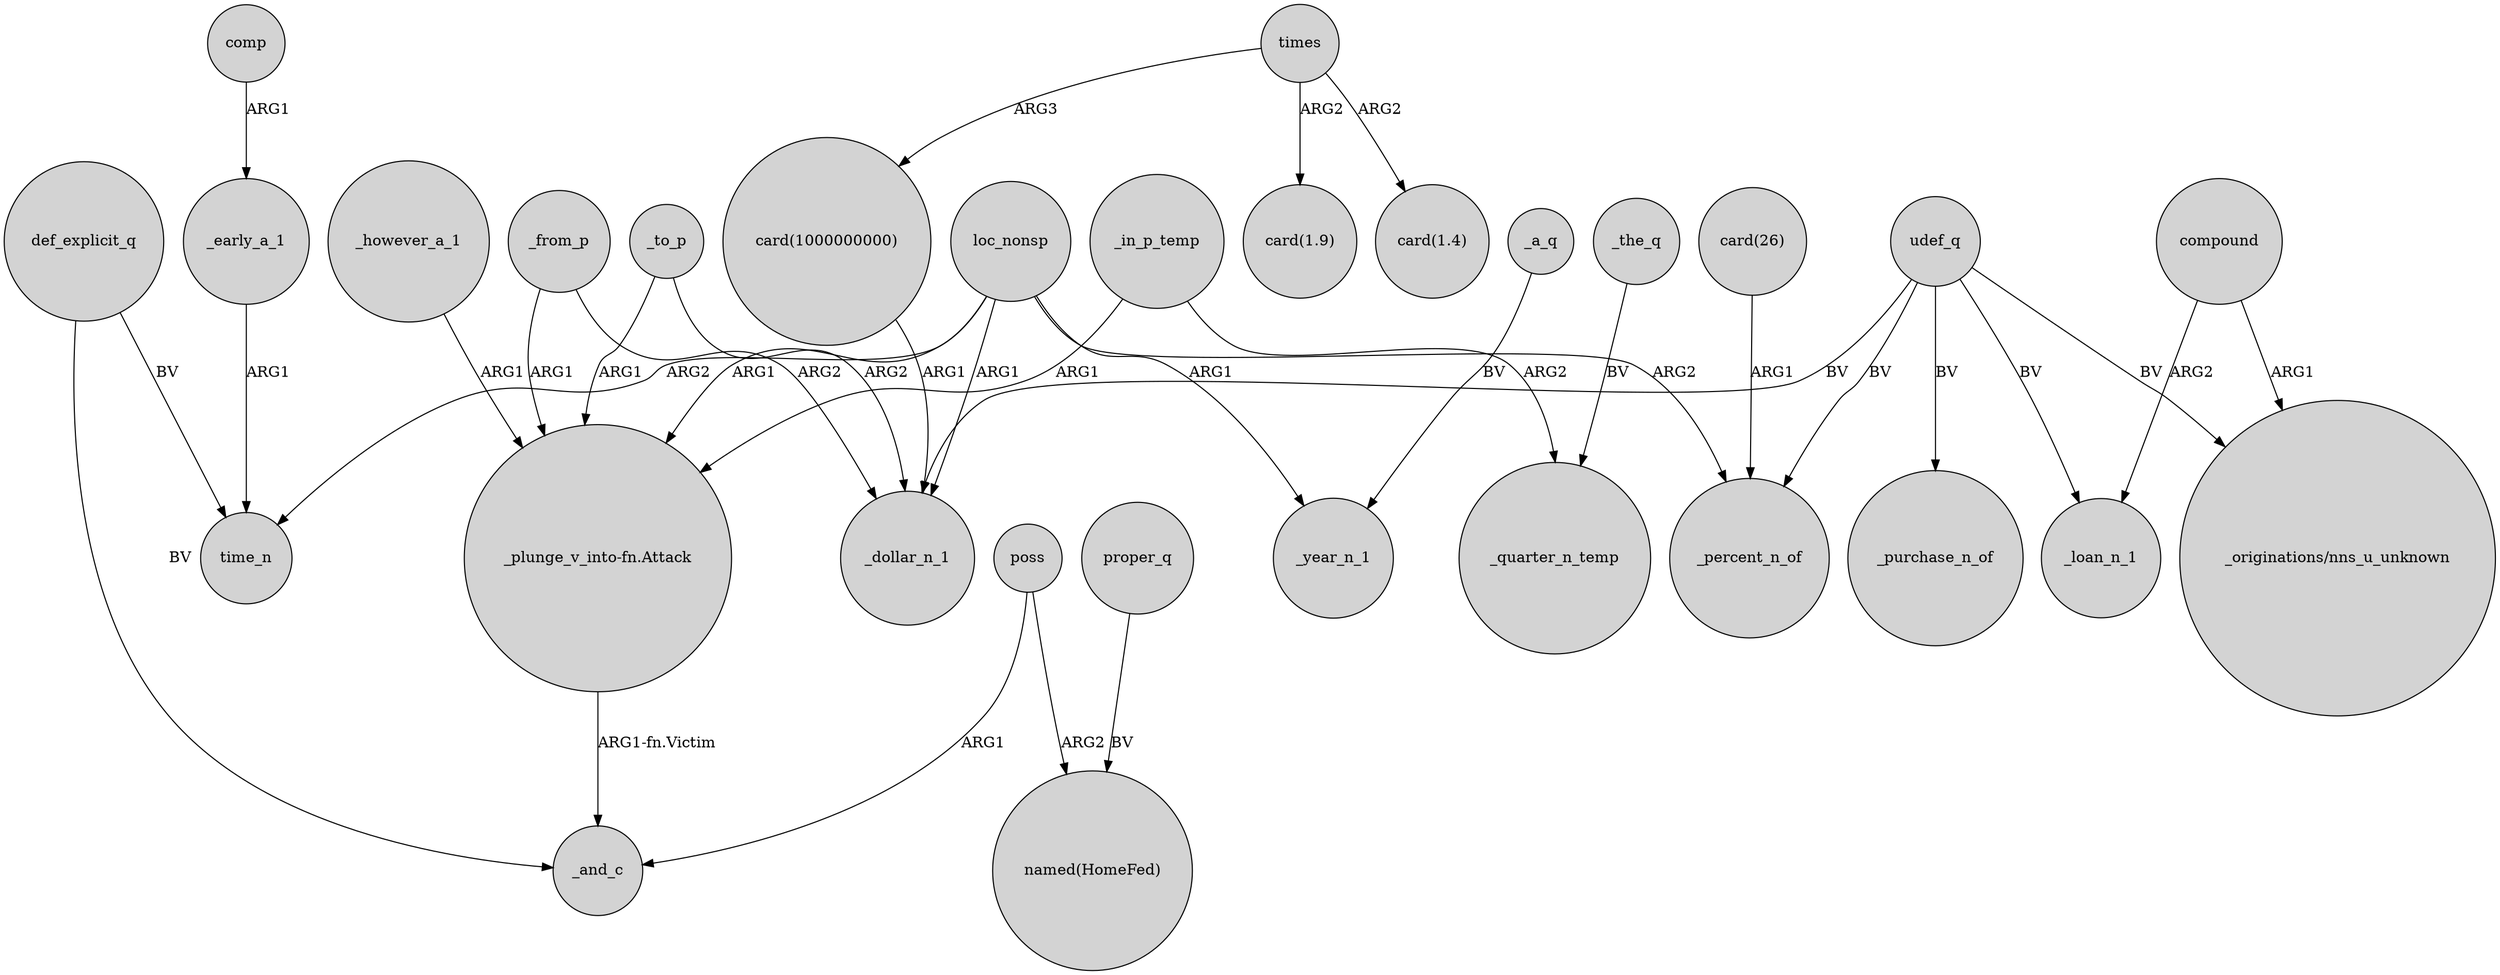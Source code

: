 digraph {
	node [shape=circle style=filled]
	_early_a_1 -> time_n [label=ARG1]
	"card(1000000000)" -> _dollar_n_1 [label=ARG1]
	_from_p -> "_plunge_v_into-fn.Attack" [label=ARG1]
	_in_p_temp -> _quarter_n_temp [label=ARG2]
	loc_nonsp -> _dollar_n_1 [label=ARG1]
	loc_nonsp -> _year_n_1 [label=ARG1]
	_in_p_temp -> "_plunge_v_into-fn.Attack" [label=ARG1]
	udef_q -> _loan_n_1 [label=BV]
	_the_q -> _quarter_n_temp [label=BV]
	"card(26)" -> _percent_n_of [label=ARG1]
	poss -> "named(HomeFed)" [label=ARG2]
	comp -> _early_a_1 [label=ARG1]
	_to_p -> _dollar_n_1 [label=ARG2]
	_a_q -> _year_n_1 [label=BV]
	_to_p -> "_plunge_v_into-fn.Attack" [label=ARG1]
	times -> "card(1000000000)" [label=ARG3]
	proper_q -> "named(HomeFed)" [label=BV]
	times -> "card(1.4)" [label=ARG2]
	def_explicit_q -> _and_c [label=BV]
	udef_q -> _purchase_n_of [label=BV]
	poss -> _and_c [label=ARG1]
	udef_q -> _percent_n_of [label=BV]
	udef_q -> "_originations/nns_u_unknown" [label=BV]
	_however_a_1 -> "_plunge_v_into-fn.Attack" [label=ARG1]
	times -> "card(1.9)" [label=ARG2]
	udef_q -> _dollar_n_1 [label=BV]
	compound -> "_originations/nns_u_unknown" [label=ARG1]
	loc_nonsp -> "_plunge_v_into-fn.Attack" [label=ARG1]
	def_explicit_q -> time_n [label=BV]
	loc_nonsp -> time_n [label=ARG2]
	"_plunge_v_into-fn.Attack" -> _and_c [label="ARG1-fn.Victim"]
	_from_p -> _dollar_n_1 [label=ARG2]
	compound -> _loan_n_1 [label=ARG2]
	loc_nonsp -> _percent_n_of [label=ARG2]
}
